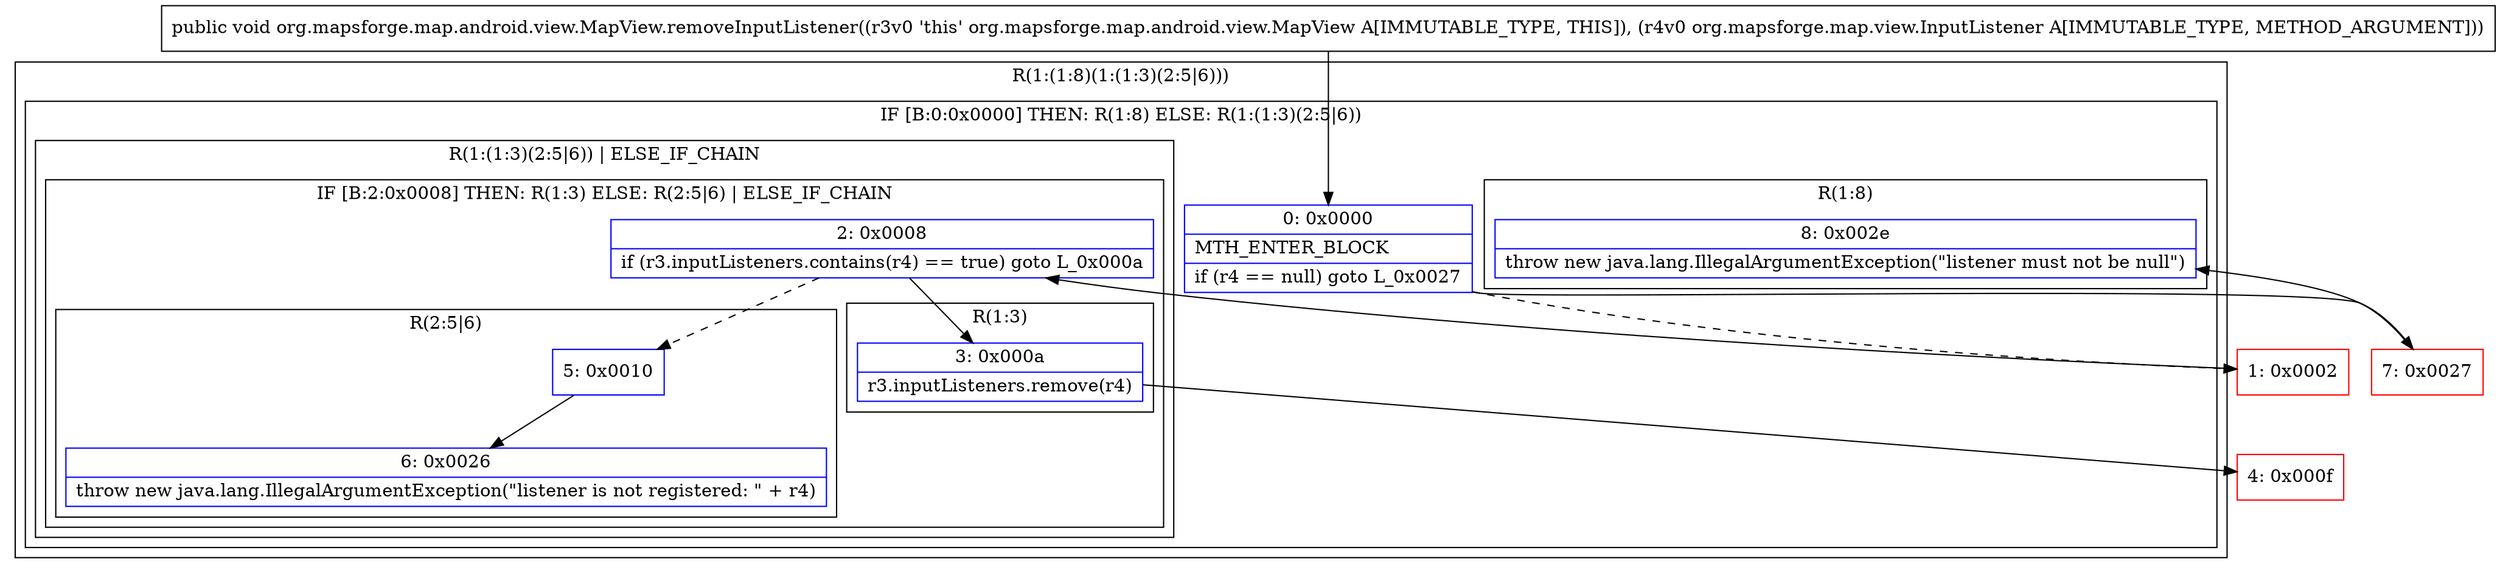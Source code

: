 digraph "CFG fororg.mapsforge.map.android.view.MapView.removeInputListener(Lorg\/mapsforge\/map\/view\/InputListener;)V" {
subgraph cluster_Region_671332467 {
label = "R(1:(1:8)(1:(1:3)(2:5|6)))";
node [shape=record,color=blue];
subgraph cluster_IfRegion_392176076 {
label = "IF [B:0:0x0000] THEN: R(1:8) ELSE: R(1:(1:3)(2:5|6))";
node [shape=record,color=blue];
Node_0 [shape=record,label="{0\:\ 0x0000|MTH_ENTER_BLOCK\l|if (r4 == null) goto L_0x0027\l}"];
subgraph cluster_Region_1812154822 {
label = "R(1:8)";
node [shape=record,color=blue];
Node_8 [shape=record,label="{8\:\ 0x002e|throw new java.lang.IllegalArgumentException(\"listener must not be null\")\l}"];
}
subgraph cluster_Region_523152390 {
label = "R(1:(1:3)(2:5|6)) | ELSE_IF_CHAIN\l";
node [shape=record,color=blue];
subgraph cluster_IfRegion_719019952 {
label = "IF [B:2:0x0008] THEN: R(1:3) ELSE: R(2:5|6) | ELSE_IF_CHAIN\l";
node [shape=record,color=blue];
Node_2 [shape=record,label="{2\:\ 0x0008|if (r3.inputListeners.contains(r4) == true) goto L_0x000a\l}"];
subgraph cluster_Region_1017341286 {
label = "R(1:3)";
node [shape=record,color=blue];
Node_3 [shape=record,label="{3\:\ 0x000a|r3.inputListeners.remove(r4)\l}"];
}
subgraph cluster_Region_1243104845 {
label = "R(2:5|6)";
node [shape=record,color=blue];
Node_5 [shape=record,label="{5\:\ 0x0010}"];
Node_6 [shape=record,label="{6\:\ 0x0026|throw new java.lang.IllegalArgumentException(\"listener is not registered: \" + r4)\l}"];
}
}
}
}
}
Node_1 [shape=record,color=red,label="{1\:\ 0x0002}"];
Node_4 [shape=record,color=red,label="{4\:\ 0x000f}"];
Node_7 [shape=record,color=red,label="{7\:\ 0x0027}"];
MethodNode[shape=record,label="{public void org.mapsforge.map.android.view.MapView.removeInputListener((r3v0 'this' org.mapsforge.map.android.view.MapView A[IMMUTABLE_TYPE, THIS]), (r4v0 org.mapsforge.map.view.InputListener A[IMMUTABLE_TYPE, METHOD_ARGUMENT])) }"];
MethodNode -> Node_0;
Node_0 -> Node_1[style=dashed];
Node_0 -> Node_7;
Node_2 -> Node_3;
Node_2 -> Node_5[style=dashed];
Node_3 -> Node_4;
Node_5 -> Node_6;
Node_1 -> Node_2;
Node_7 -> Node_8;
}

